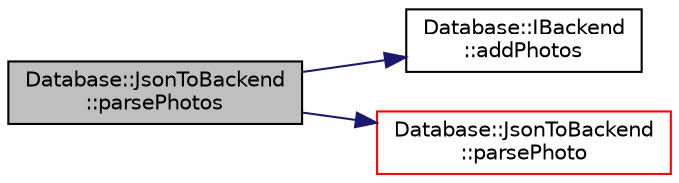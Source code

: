 digraph "Database::JsonToBackend::parsePhotos"
{
 // LATEX_PDF_SIZE
  edge [fontname="Helvetica",fontsize="10",labelfontname="Helvetica",labelfontsize="10"];
  node [fontname="Helvetica",fontsize="10",shape=record];
  rankdir="LR";
  Node1 [label="Database::JsonToBackend\l::parsePhotos",height=0.2,width=0.4,color="black", fillcolor="grey75", style="filled", fontcolor="black",tooltip=" "];
  Node1 -> Node2 [color="midnightblue",fontsize="10",style="solid",fontname="Helvetica"];
  Node2 [label="Database::IBackend\l::addPhotos",height=0.2,width=0.4,color="black", fillcolor="white", style="filled",URL="$struct_database_1_1_i_backend.html#a2f8aca1a1b8a30d97cb01cd6a9a3a347",tooltip="Add photos to database."];
  Node1 -> Node3 [color="midnightblue",fontsize="10",style="solid",fontname="Helvetica"];
  Node3 [label="Database::JsonToBackend\l::parsePhoto",height=0.2,width=0.4,color="red", fillcolor="white", style="filled",URL="$class_database_1_1_json_to_backend.html#a312265e80dffd02c61315a8f265e4067",tooltip=" "];
}
